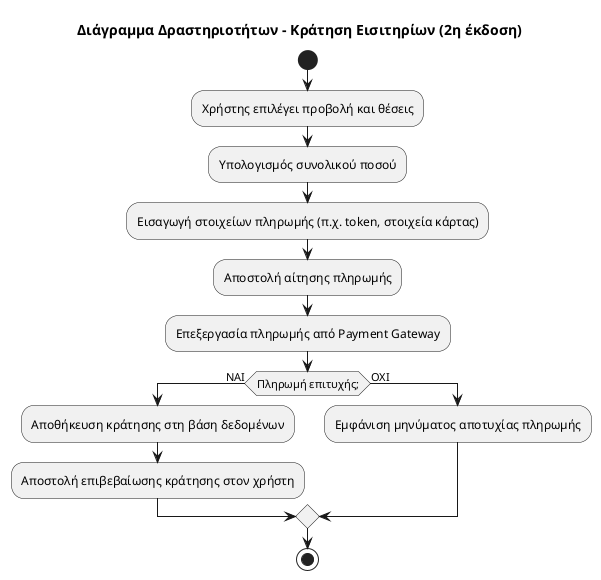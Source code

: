 @startuml
title Διάγραμμα Δραστηριοτήτων - Κράτηση Εισιτηρίων (2η έκδοση)

start
:Χρήστης επιλέγει προβολή και θέσεις;
:Υπολογισμός συνολικού ποσού;

:Εισαγωγή στοιχείων πληρωμής (π.χ. token, στοιχεία κάρτας);
:Αποστολή αίτησης πληρωμής;

:Επεξεργασία πληρωμής από Payment Gateway;
if (Πληρωμή επιτυχής;) then (ΝΑΙ)
  :Αποθήκευση κράτησης στη βάση δεδομένων;
  :Αποστολή επιβεβαίωσης κράτησης στον χρήστη;
else (ΟΧΙ)
  :Εμφάνιση μηνύματος αποτυχίας πληρωμής;
endif

stop
@enduml
